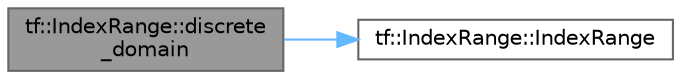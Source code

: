 digraph "tf::IndexRange::discrete_domain"
{
 // LATEX_PDF_SIZE
  bgcolor="transparent";
  edge [fontname=Helvetica,fontsize=10,labelfontname=Helvetica,labelfontsize=10];
  node [fontname=Helvetica,fontsize=10,shape=box,height=0.2,width=0.4];
  rankdir="LR";
  Node1 [id="Node000001",label="tf::IndexRange::discrete\l_domain",height=0.2,width=0.4,color="gray40", fillcolor="grey60", style="filled", fontcolor="black",tooltip="returns a range from the given discrete domain"];
  Node1 -> Node2 [id="edge1_Node000001_Node000002",color="steelblue1",style="solid",tooltip=" "];
  Node2 [id="Node000002",label="tf::IndexRange::IndexRange",height=0.2,width=0.4,color="grey40", fillcolor="white", style="filled",URL="$classtf_1_1_index_range.html#ab67d261986b699206aa8af8d1dc3e2b7",tooltip="constructs an index range object without any initialization"];
}
